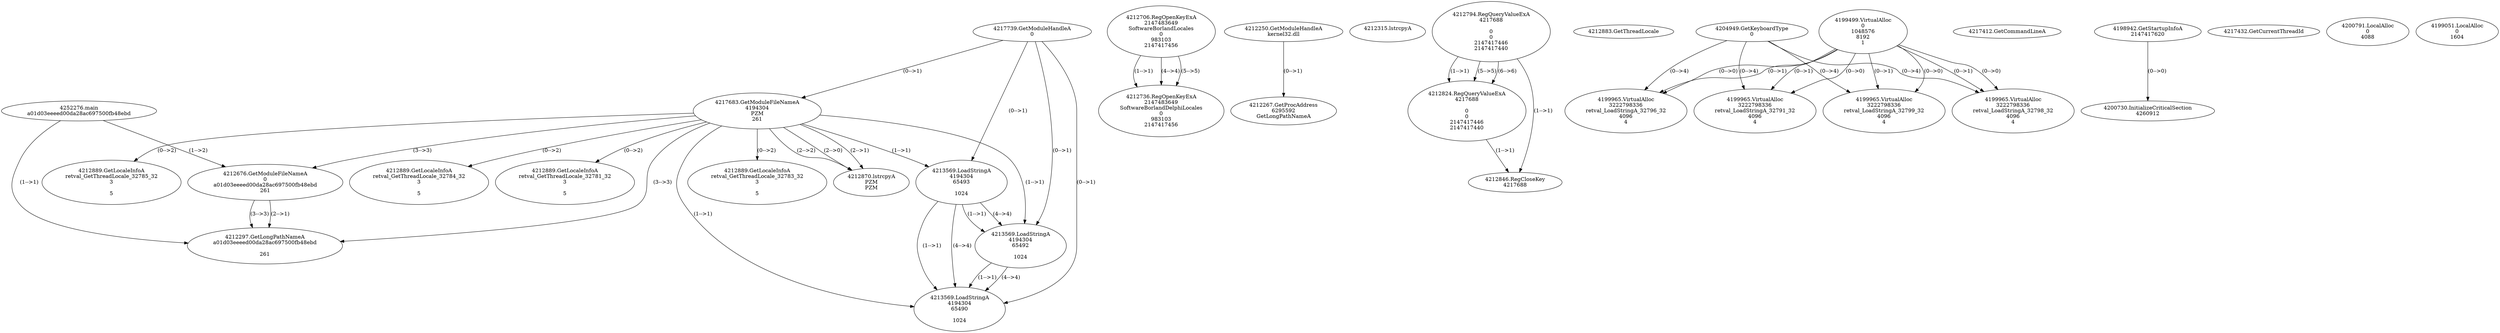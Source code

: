 // Global SCDG with merge call
digraph {
	0 [label="4252276.main
a01d03eeeed00da28ac697500fb48ebd"]
	1 [label="4217739.GetModuleHandleA
0"]
	2 [label="4217683.GetModuleFileNameA
4194304
PZM
261"]
	1 -> 2 [label="(0-->1)"]
	3 [label="4212676.GetModuleFileNameA
0
a01d03eeeed00da28ac697500fb48ebd
261"]
	0 -> 3 [label="(1-->2)"]
	2 -> 3 [label="(3-->3)"]
	4 [label="4212706.RegOpenKeyExA
2147483649
Software\Borland\Locales
0
983103
2147417456"]
	5 [label="4212736.RegOpenKeyExA
2147483649
Software\Borland\Delphi\Locales
0
983103
2147417456"]
	4 -> 5 [label="(1-->1)"]
	4 -> 5 [label="(4-->4)"]
	4 -> 5 [label="(5-->5)"]
	6 [label="4212250.GetModuleHandleA
kernel32.dll"]
	7 [label="4212267.GetProcAddress
6295592
GetLongPathNameA"]
	6 -> 7 [label="(0-->1)"]
	8 [label="4212297.GetLongPathNameA
a01d03eeeed00da28ac697500fb48ebd

261"]
	0 -> 8 [label="(1-->1)"]
	3 -> 8 [label="(2-->1)"]
	2 -> 8 [label="(3-->3)"]
	3 -> 8 [label="(3-->3)"]
	9 [label="4212315.lstrcpyA

"]
	10 [label="4212794.RegQueryValueExA
4217688

0
0
2147417446
2147417440"]
	11 [label="4212824.RegQueryValueExA
4217688

0
0
2147417446
2147417440"]
	10 -> 11 [label="(1-->1)"]
	10 -> 11 [label="(5-->5)"]
	10 -> 11 [label="(6-->6)"]
	12 [label="4212846.RegCloseKey
4217688"]
	10 -> 12 [label="(1-->1)"]
	11 -> 12 [label="(1-->1)"]
	13 [label="4212870.lstrcpyA
PZM
PZM"]
	2 -> 13 [label="(2-->1)"]
	2 -> 13 [label="(2-->2)"]
	2 -> 13 [label="(2-->0)"]
	14 [label="4212883.GetThreadLocale
"]
	15 [label="4212889.GetLocaleInfoA
retval_GetThreadLocale_32785_32
3

5"]
	2 -> 15 [label="(0-->2)"]
	16 [label="4204949.GetKeyboardType
0"]
	17 [label="4217412.GetCommandLineA
"]
	18 [label="4198942.GetStartupInfoA
2147417620"]
	19 [label="4217432.GetCurrentThreadId
"]
	20 [label="4213569.LoadStringA
4194304
65493

1024"]
	1 -> 20 [label="(0-->1)"]
	2 -> 20 [label="(1-->1)"]
	21 [label="4213569.LoadStringA
4194304
65492

1024"]
	1 -> 21 [label="(0-->1)"]
	2 -> 21 [label="(1-->1)"]
	20 -> 21 [label="(1-->1)"]
	20 -> 21 [label="(4-->4)"]
	22 [label="4200730.InitializeCriticalSection
4260912"]
	18 -> 22 [label="(0-->0)"]
	23 [label="4200791.LocalAlloc
0
4088"]
	24 [label="4199499.VirtualAlloc
0
1048576
8192
1"]
	25 [label="4199051.LocalAlloc
0
1604"]
	26 [label="4212889.GetLocaleInfoA
retval_GetThreadLocale_32784_32
3

5"]
	2 -> 26 [label="(0-->2)"]
	27 [label="4199965.VirtualAlloc
3222798336
retval_LoadStringA_32799_32
4096
4"]
	24 -> 27 [label="(0-->1)"]
	16 -> 27 [label="(0-->4)"]
	24 -> 27 [label="(0-->0)"]
	28 [label="4199965.VirtualAlloc
3222798336
retval_LoadStringA_32798_32
4096
4"]
	24 -> 28 [label="(0-->1)"]
	16 -> 28 [label="(0-->4)"]
	24 -> 28 [label="(0-->0)"]
	29 [label="4212889.GetLocaleInfoA
retval_GetThreadLocale_32781_32
3

5"]
	2 -> 29 [label="(0-->2)"]
	30 [label="4199965.VirtualAlloc
3222798336
retval_LoadStringA_32796_32
4096
4"]
	24 -> 30 [label="(0-->1)"]
	16 -> 30 [label="(0-->4)"]
	24 -> 30 [label="(0-->0)"]
	31 [label="4199965.VirtualAlloc
3222798336
retval_LoadStringA_32791_32
4096
4"]
	24 -> 31 [label="(0-->1)"]
	16 -> 31 [label="(0-->4)"]
	24 -> 31 [label="(0-->0)"]
	32 [label="4213569.LoadStringA
4194304
65490

1024"]
	1 -> 32 [label="(0-->1)"]
	2 -> 32 [label="(1-->1)"]
	20 -> 32 [label="(1-->1)"]
	21 -> 32 [label="(1-->1)"]
	20 -> 32 [label="(4-->4)"]
	21 -> 32 [label="(4-->4)"]
	33 [label="4212889.GetLocaleInfoA
retval_GetThreadLocale_32783_32
3

5"]
	2 -> 33 [label="(0-->2)"]
}
